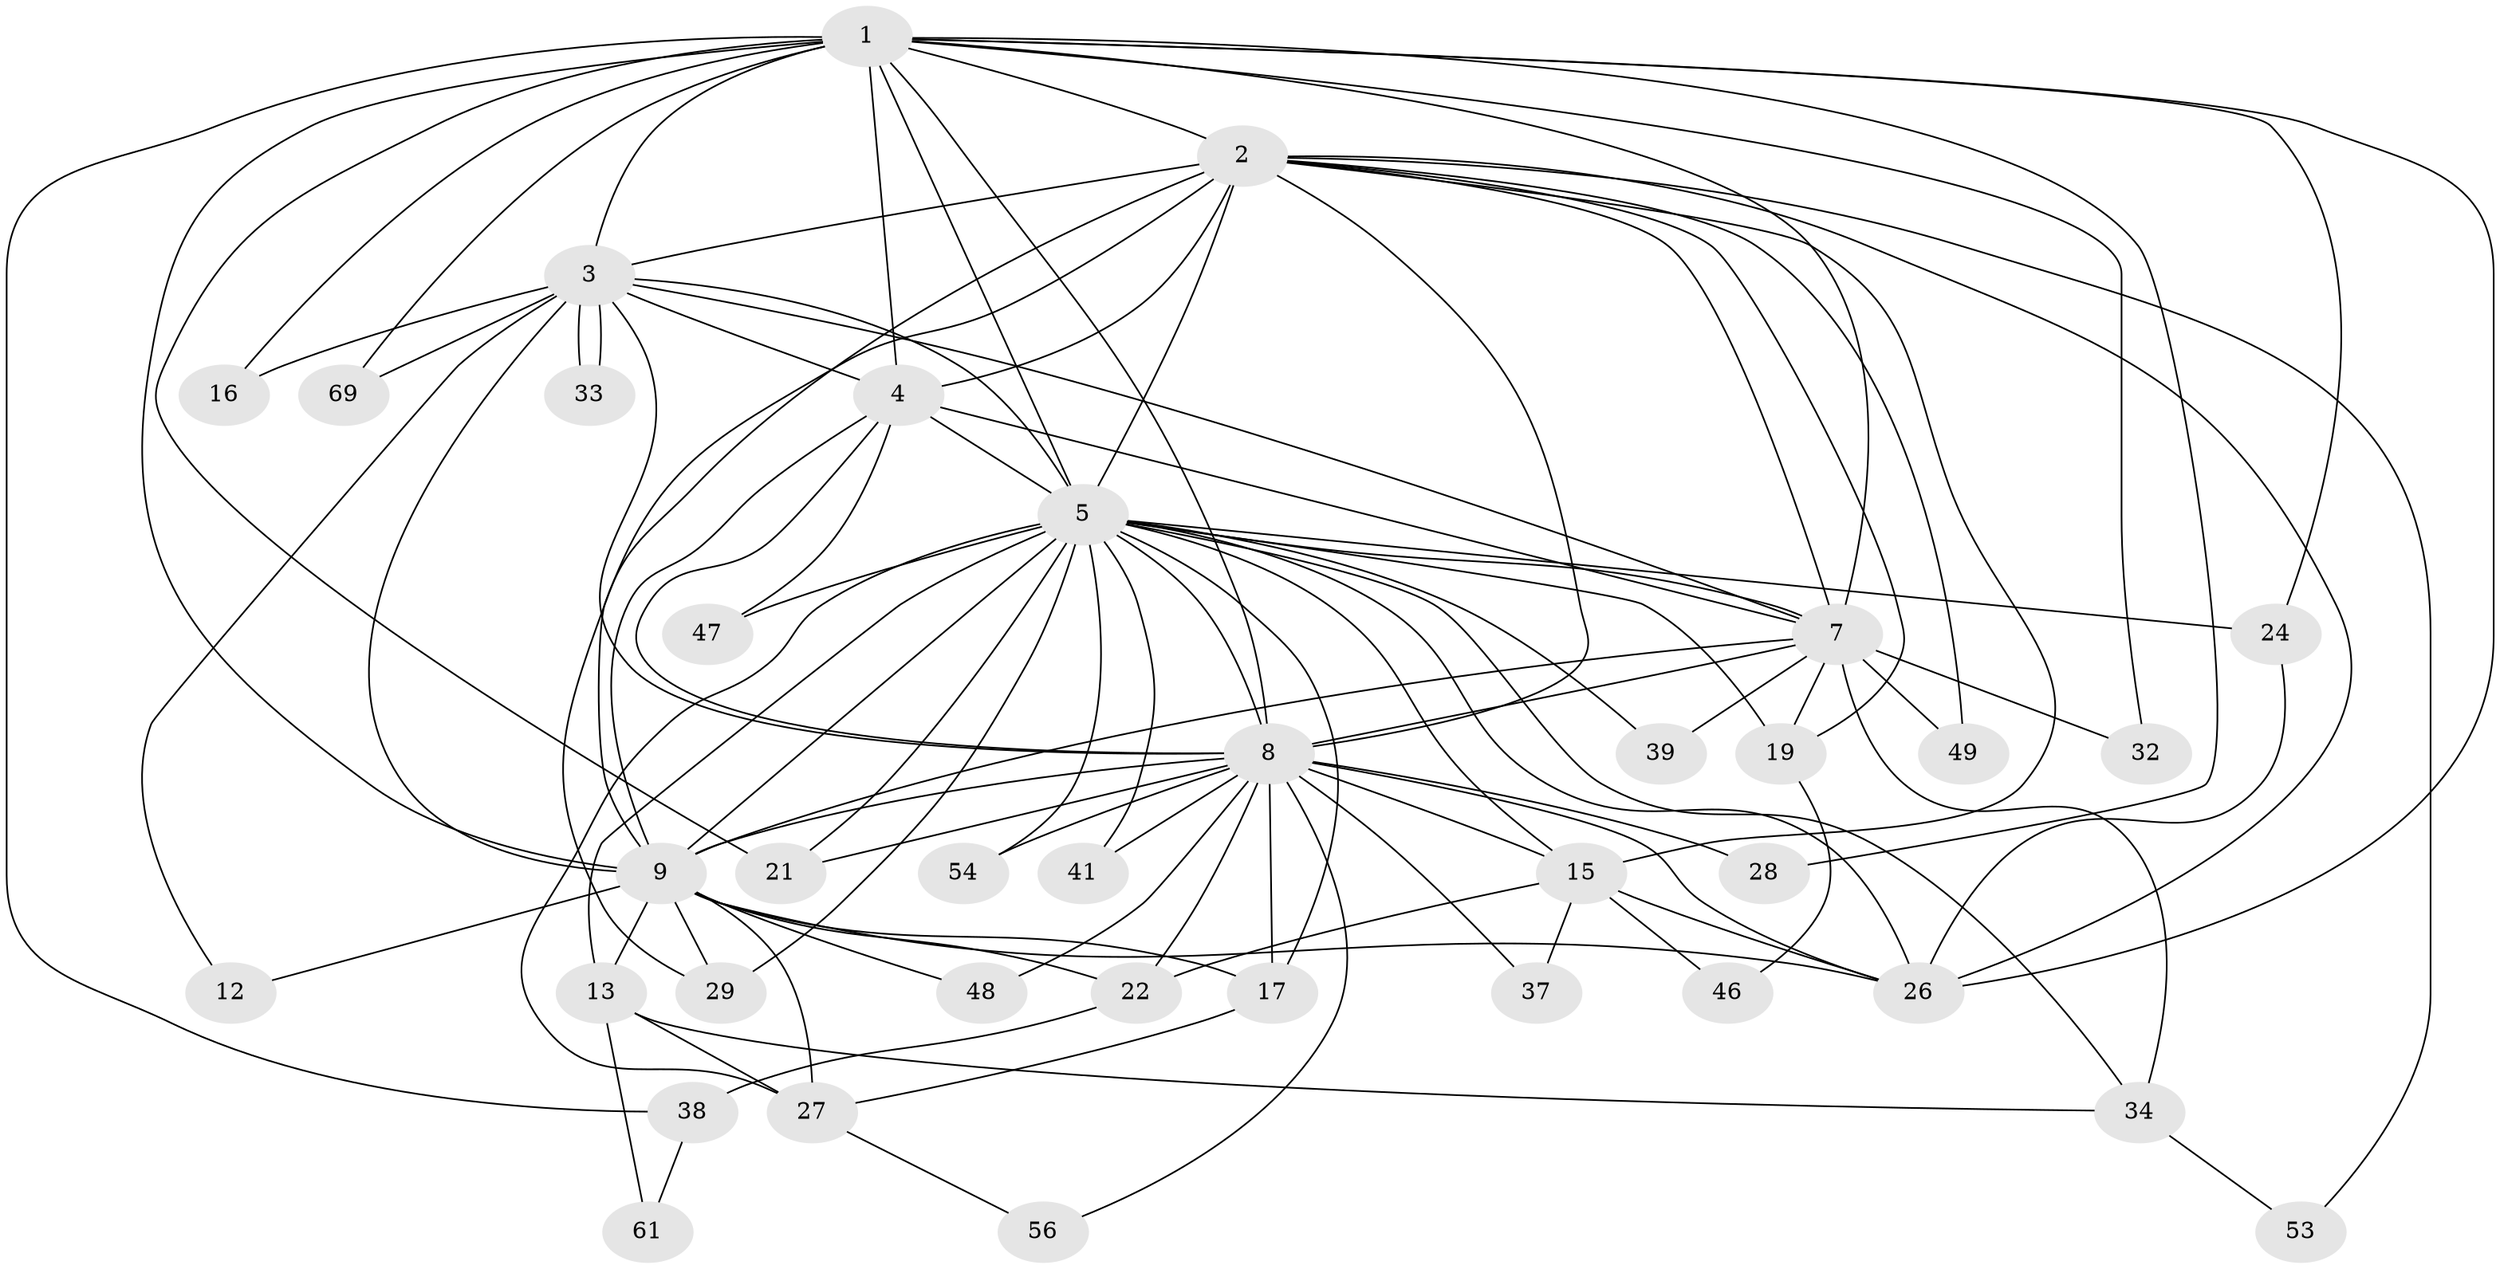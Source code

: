 // original degree distribution, {18: 0.013333333333333334, 16: 0.04, 14: 0.013333333333333334, 21: 0.013333333333333334, 15: 0.04, 24: 0.013333333333333334, 3: 0.13333333333333333, 2: 0.56, 6: 0.02666666666666667, 7: 0.04, 4: 0.09333333333333334, 5: 0.013333333333333334}
// Generated by graph-tools (version 1.1) at 2025/17/03/04/25 18:17:44]
// undirected, 37 vertices, 100 edges
graph export_dot {
graph [start="1"]
  node [color=gray90,style=filled];
  1;
  2 [super="+67+20+44+59"];
  3 [super="+11"];
  4;
  5 [super="+14+66+64+65+72+6+23"];
  7 [super="+18"];
  8 [super="+51+25"];
  9 [super="+30+10+31"];
  12;
  13;
  15 [super="+45"];
  16;
  17;
  19;
  21 [super="+50"];
  22 [super="+43"];
  24;
  26 [super="+75+63+42"];
  27 [super="+55"];
  28;
  29;
  32;
  33;
  34;
  37;
  38;
  39;
  41;
  46;
  47;
  48;
  49;
  53;
  54;
  56;
  61;
  69;
  1 -- 2;
  1 -- 3;
  1 -- 4;
  1 -- 5 [weight=2];
  1 -- 7;
  1 -- 8;
  1 -- 9 [weight=3];
  1 -- 16;
  1 -- 21;
  1 -- 24;
  1 -- 26;
  1 -- 28;
  1 -- 32;
  1 -- 38;
  1 -- 69;
  2 -- 3;
  2 -- 4 [weight=2];
  2 -- 5 [weight=4];
  2 -- 7;
  2 -- 8;
  2 -- 9 [weight=3];
  2 -- 15;
  2 -- 19;
  2 -- 29;
  2 -- 49;
  2 -- 53;
  2 -- 26;
  3 -- 4;
  3 -- 5 [weight=4];
  3 -- 7;
  3 -- 8 [weight=2];
  3 -- 9 [weight=2];
  3 -- 12;
  3 -- 16;
  3 -- 33;
  3 -- 33;
  3 -- 69;
  4 -- 5 [weight=3];
  4 -- 7 [weight=2];
  4 -- 8;
  4 -- 9 [weight=3];
  4 -- 47;
  5 -- 7 [weight=3];
  5 -- 8 [weight=3];
  5 -- 9 [weight=5];
  5 -- 13 [weight=2];
  5 -- 15;
  5 -- 27;
  5 -- 39;
  5 -- 41;
  5 -- 17 [weight=3];
  5 -- 24;
  5 -- 29 [weight=2];
  5 -- 34;
  5 -- 47;
  5 -- 19;
  5 -- 54;
  5 -- 26;
  5 -- 21;
  7 -- 8;
  7 -- 9 [weight=3];
  7 -- 32;
  7 -- 34;
  7 -- 39;
  7 -- 49;
  7 -- 19;
  8 -- 9 [weight=2];
  8 -- 17;
  8 -- 21;
  8 -- 22;
  8 -- 28;
  8 -- 37;
  8 -- 41;
  8 -- 48;
  8 -- 54;
  8 -- 56;
  8 -- 26;
  8 -- 15;
  9 -- 12;
  9 -- 13;
  9 -- 48;
  9 -- 27;
  9 -- 22;
  9 -- 26;
  9 -- 29;
  9 -- 17;
  13 -- 34;
  13 -- 61;
  13 -- 27;
  15 -- 22;
  15 -- 37;
  15 -- 46;
  15 -- 26;
  17 -- 27;
  19 -- 46;
  22 -- 38;
  24 -- 26;
  27 -- 56;
  34 -- 53;
  38 -- 61;
}
